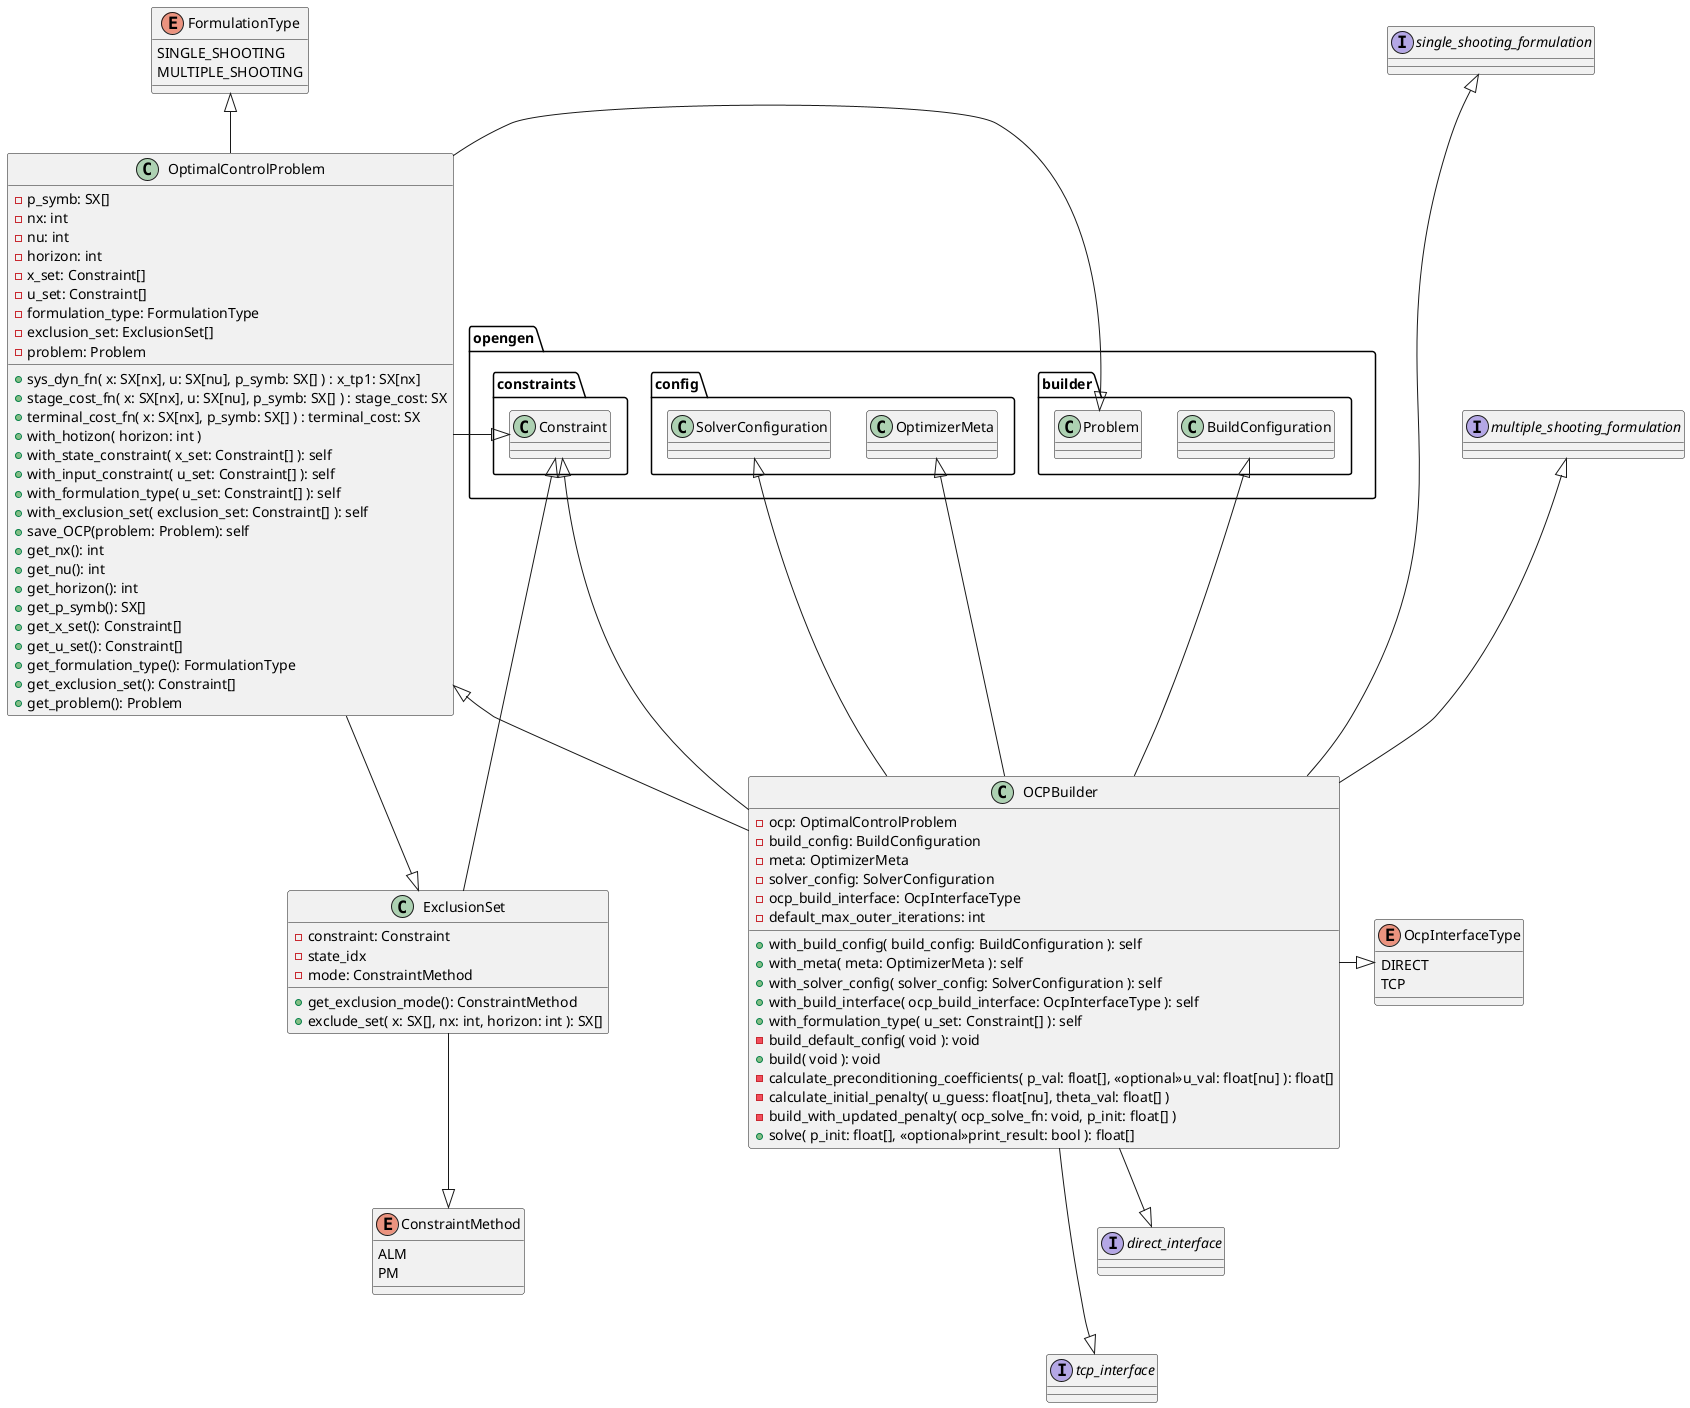 @startuml
''https://plantuml.com/class-diagram
''https://www.youtube.com/watch?v=UI6lqHOVHic

class OCPBuilder{
    - ocp: OptimalControlProblem
    - build_config: BuildConfiguration
    - meta: OptimizerMeta
    - solver_config: SolverConfiguration
    - ocp_build_interface: OcpInterfaceType
    - default_max_outer_iterations: int
    + with_build_config( build_config: BuildConfiguration ): self
    + with_meta( meta: OptimizerMeta ): self
    + with_solver_config( solver_config: SolverConfiguration ): self
    + with_build_interface( ocp_build_interface: OcpInterfaceType ): self
    + with_formulation_type( u_set: Constraint[] ): self
    - build_default_config( void ): void
    + build( void ): void
    - calculate_preconditioning_coefficients( p_val: float[], <<optional>>u_val: float[nu] ): float[]
    - calculate_initial_penalty( u_guess: float[nu], theta_val: float[] )
    - build_with_updated_penalty( ocp_solve_fn: void, p_init: float[] )
    + solve( p_init: float[], <<optional>>print_result: bool ): float[]
}


enum OcpInterfaceType {
DIRECT
TCP
}
OcpInterfaceType <|-l- OCPBuilder
direct_interface <|-u[hidden]- OcpInterfaceType
tcp_interface <|-u[hidden]- direct_interface

multiple_shooting_formulation <|-d[hidden]- OcpInterfaceType
single_shooting_formulation <|-d[hidden]- multiple_shooting_formulation

interface direct_interface
interface tcp_interface
direct_interface <|-l- OCPBuilder
tcp_interface <|- OCPBuilder

interface single_shooting_formulation
interface multiple_shooting_formulation
single_shooting_formulation <|- OCPBuilder
multiple_shooting_formulation <|- OCPBuilder

class OptimalControlProblem{
    - p_symb: SX[]
    - nx: int
    - nu: int
    - horizon: int
    - x_set: Constraint[]
    - u_set: Constraint[]
    - formulation_type: FormulationType
    - exclusion_set: ExclusionSet[]
    - problem: Problem
    + sys_dyn_fn( x: SX[nx], u: SX[nu], p_symb: SX[] ) : x_tp1: SX[nx]
    + stage_cost_fn( x: SX[nx], u: SX[nu], p_symb: SX[] ) : stage_cost: SX
    + terminal_cost_fn( x: SX[nx], p_symb: SX[] ) : terminal_cost: SX
    + with_hotizon( horizon: int )
    + with_state_constraint( x_set: Constraint[] ): self
    + with_input_constraint( u_set: Constraint[] ): self
    + with_formulation_type( u_set: Constraint[] ): self
    + with_exclusion_set( exclusion_set: Constraint[] ): self
    + save_OCP(problem: Problem): self
    + get_nx(): int
    + get_nu(): int
    + get_horizon(): int
    + get_p_symb(): SX[]
    + get_x_set(): Constraint[]
    + get_u_set(): Constraint[]
    + get_formulation_type(): FormulationType
    + get_exclusion_set(): Constraint[]
    + get_problem(): Problem
}

OptimalControlProblem <|-r- OCPBuilder

enum FormulationType {
SINGLE_SHOOTING
MULTIPLE_SHOOTING
}
FormulationType <|-d- OptimalControlProblem

class ExclusionSet{
    - constraint: Constraint
    - state_idx
    - mode: ConstraintMethod
    + get_exclusion_mode(): ConstraintMethod
    + exclude_set( x: SX[], nx: int, horizon: int ): SX[]
}
ExclusionSet <|-u- OptimalControlProblem

enum ConstraintMethod {
ALM
PM
}
ConstraintMethod <|-u- ExclusionSet


opengen.constraints.Constraint<|-u- OptimalControlProblem
opengen.constraints.Constraint<|-- OCPBuilder
opengen.constraints.Constraint<|-- ExclusionSet
opengen.config.SolverConfiguration<|-- OCPBuilder
opengen.builder.BuildConfiguration<|- OCPBuilder
opengen.config.OptimizerMeta<|- OCPBuilder
opengen.builder.Problem<|- OptimalControlProblem
@enduml